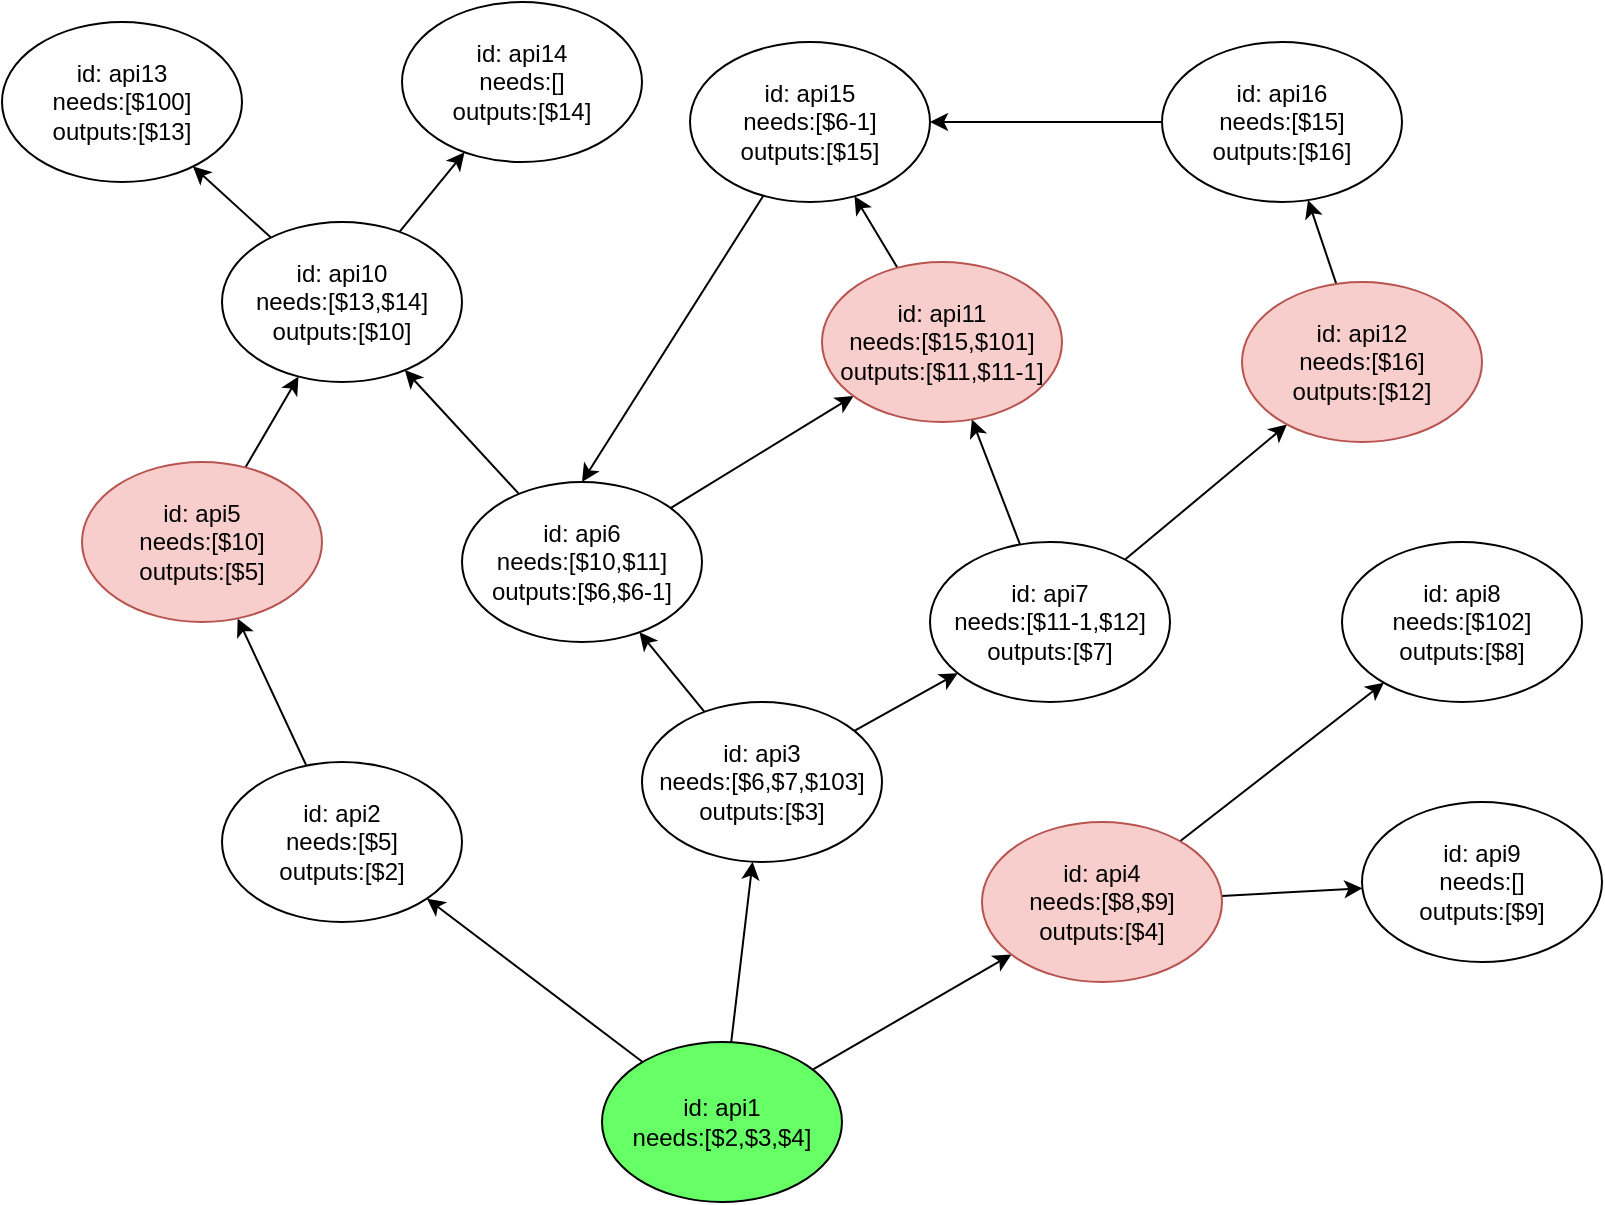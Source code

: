 <mxfile version="12.8.5" type="github">
  <diagram id="teRwakjtQcFkAFb6qM42" name="Page-1">
    <mxGraphModel dx="1035" dy="596" grid="1" gridSize="10" guides="1" tooltips="1" connect="1" arrows="1" fold="1" page="1" pageScale="1" pageWidth="827" pageHeight="1169" math="0" shadow="0">
      <root>
        <mxCell id="0" />
        <mxCell id="1" parent="0" />
        <mxCell id="fduMmqAsec186wPbh8oE-9" style="rounded=0;orthogonalLoop=1;jettySize=auto;html=1;entryX=1;entryY=1;entryDx=0;entryDy=0;" parent="1" source="fduMmqAsec186wPbh8oE-5" target="fduMmqAsec186wPbh8oE-6" edge="1">
          <mxGeometry relative="1" as="geometry" />
        </mxCell>
        <mxCell id="fduMmqAsec186wPbh8oE-11" style="edgeStyle=none;rounded=0;orthogonalLoop=1;jettySize=auto;html=1;" parent="1" source="fduMmqAsec186wPbh8oE-5" target="fduMmqAsec186wPbh8oE-7" edge="1">
          <mxGeometry relative="1" as="geometry" />
        </mxCell>
        <mxCell id="fduMmqAsec186wPbh8oE-12" style="edgeStyle=none;rounded=0;orthogonalLoop=1;jettySize=auto;html=1;" parent="1" source="fduMmqAsec186wPbh8oE-5" target="fduMmqAsec186wPbh8oE-10" edge="1">
          <mxGeometry relative="1" as="geometry" />
        </mxCell>
        <mxCell id="fduMmqAsec186wPbh8oE-5" value="id: api1&lt;br&gt;needs:[$2,$3,$4]" style="ellipse;whiteSpace=wrap;html=1;fillColor=#66FF66;" parent="1" vertex="1">
          <mxGeometry x="310" y="530" width="120" height="80" as="geometry" />
        </mxCell>
        <mxCell id="fduMmqAsec186wPbh8oE-14" style="edgeStyle=none;rounded=0;orthogonalLoop=1;jettySize=auto;html=1;" parent="1" source="fduMmqAsec186wPbh8oE-6" target="fduMmqAsec186wPbh8oE-13" edge="1">
          <mxGeometry relative="1" as="geometry" />
        </mxCell>
        <mxCell id="fduMmqAsec186wPbh8oE-6" value="id: api2&lt;br&gt;&lt;div&gt;needs:[$5]&lt;br&gt;outputs:[$2]&lt;br&gt;&lt;/div&gt;" style="ellipse;whiteSpace=wrap;html=1;" parent="1" vertex="1">
          <mxGeometry x="120" y="390" width="120" height="80" as="geometry" />
        </mxCell>
        <mxCell id="fduMmqAsec186wPbh8oE-28" style="edgeStyle=none;rounded=0;orthogonalLoop=1;jettySize=auto;html=1;" parent="1" source="fduMmqAsec186wPbh8oE-7" target="fduMmqAsec186wPbh8oE-15" edge="1">
          <mxGeometry relative="1" as="geometry" />
        </mxCell>
        <mxCell id="fduMmqAsec186wPbh8oE-38" style="edgeStyle=none;rounded=0;orthogonalLoop=1;jettySize=auto;html=1;" parent="1" source="fduMmqAsec186wPbh8oE-7" target="fduMmqAsec186wPbh8oE-17" edge="1">
          <mxGeometry relative="1" as="geometry" />
        </mxCell>
        <mxCell id="fduMmqAsec186wPbh8oE-7" value="id: api3&lt;br&gt;&lt;div&gt;needs:[$6,$7,$103]&lt;/div&gt;&lt;div&gt;outputs:[$3]&lt;br&gt;&lt;/div&gt;" style="ellipse;whiteSpace=wrap;html=1;" parent="1" vertex="1">
          <mxGeometry x="330" y="360" width="120" height="80" as="geometry" />
        </mxCell>
        <mxCell id="fduMmqAsec186wPbh8oE-43" style="edgeStyle=none;rounded=0;orthogonalLoop=1;jettySize=auto;html=1;" parent="1" source="fduMmqAsec186wPbh8oE-10" target="fduMmqAsec186wPbh8oE-19" edge="1">
          <mxGeometry relative="1" as="geometry" />
        </mxCell>
        <mxCell id="fduMmqAsec186wPbh8oE-44" style="edgeStyle=none;rounded=0;orthogonalLoop=1;jettySize=auto;html=1;" parent="1" source="fduMmqAsec186wPbh8oE-10" target="fduMmqAsec186wPbh8oE-18" edge="1">
          <mxGeometry relative="1" as="geometry" />
        </mxCell>
        <mxCell id="fduMmqAsec186wPbh8oE-10" value="id: api4&lt;br&gt;&lt;div&gt;needs:[$8,$9]&lt;/div&gt;&lt;div&gt;outputs:[$4]&lt;br&gt;&lt;/div&gt;" style="ellipse;whiteSpace=wrap;html=1;fillColor=#f8cecc;strokeColor=#b85450;" parent="1" vertex="1">
          <mxGeometry x="500" y="420" width="120" height="80" as="geometry" />
        </mxCell>
        <mxCell id="fduMmqAsec186wPbh8oE-30" style="edgeStyle=none;rounded=0;orthogonalLoop=1;jettySize=auto;html=1;" parent="1" source="fduMmqAsec186wPbh8oE-13" target="fduMmqAsec186wPbh8oE-20" edge="1">
          <mxGeometry relative="1" as="geometry" />
        </mxCell>
        <mxCell id="fduMmqAsec186wPbh8oE-13" value="id: api5&lt;br&gt;&lt;div&gt;needs:[$10]&lt;br&gt;outputs:[$5]&lt;br&gt;&lt;/div&gt;" style="ellipse;whiteSpace=wrap;html=1;fillColor=#f8cecc;strokeColor=#b85450;" parent="1" vertex="1">
          <mxGeometry x="50" y="240" width="120" height="80" as="geometry" />
        </mxCell>
        <mxCell id="fduMmqAsec186wPbh8oE-29" style="edgeStyle=none;rounded=0;orthogonalLoop=1;jettySize=auto;html=1;" parent="1" source="fduMmqAsec186wPbh8oE-15" target="fduMmqAsec186wPbh8oE-20" edge="1">
          <mxGeometry relative="1" as="geometry" />
        </mxCell>
        <mxCell id="fduMmqAsec186wPbh8oE-35" style="edgeStyle=none;rounded=0;orthogonalLoop=1;jettySize=auto;html=1;" parent="1" source="fduMmqAsec186wPbh8oE-15" target="fduMmqAsec186wPbh8oE-26" edge="1">
          <mxGeometry relative="1" as="geometry" />
        </mxCell>
        <mxCell id="fduMmqAsec186wPbh8oE-15" value="id: api6&lt;br&gt;&lt;div&gt;needs:[$10,$11]&lt;/div&gt;&lt;div&gt;outputs:[$6,$6-1]&lt;br&gt;&lt;/div&gt;" style="ellipse;whiteSpace=wrap;html=1;" parent="1" vertex="1">
          <mxGeometry x="240" y="250" width="120" height="80" as="geometry" />
        </mxCell>
        <mxCell id="fduMmqAsec186wPbh8oE-39" style="edgeStyle=none;rounded=0;orthogonalLoop=1;jettySize=auto;html=1;" parent="1" source="fduMmqAsec186wPbh8oE-17" target="fduMmqAsec186wPbh8oE-26" edge="1">
          <mxGeometry relative="1" as="geometry" />
        </mxCell>
        <mxCell id="fduMmqAsec186wPbh8oE-40" style="edgeStyle=none;rounded=0;orthogonalLoop=1;jettySize=auto;html=1;" parent="1" source="fduMmqAsec186wPbh8oE-17" target="fduMmqAsec186wPbh8oE-24" edge="1">
          <mxGeometry relative="1" as="geometry" />
        </mxCell>
        <mxCell id="fduMmqAsec186wPbh8oE-17" value="id: api7&lt;br&gt;&lt;div&gt;needs:[$11-1,$12]&lt;/div&gt;&lt;div&gt;outputs:[$7]&lt;br&gt;&lt;/div&gt;" style="ellipse;whiteSpace=wrap;html=1;" parent="1" vertex="1">
          <mxGeometry x="474" y="280" width="120" height="80" as="geometry" />
        </mxCell>
        <mxCell id="fduMmqAsec186wPbh8oE-18" value="id: api8&lt;br&gt;&lt;div&gt;needs:[$102]&lt;/div&gt;&lt;div&gt;outputs:[$8]&lt;br&gt;&lt;/div&gt;" style="ellipse;whiteSpace=wrap;html=1;" parent="1" vertex="1">
          <mxGeometry x="680" y="280" width="120" height="80" as="geometry" />
        </mxCell>
        <mxCell id="fduMmqAsec186wPbh8oE-19" value="id: api9&lt;br&gt;&lt;div&gt;needs:[]&lt;/div&gt;&lt;div&gt;outputs:[$9]&lt;br&gt;&lt;/div&gt;" style="ellipse;whiteSpace=wrap;html=1;" parent="1" vertex="1">
          <mxGeometry x="690" y="410" width="120" height="80" as="geometry" />
        </mxCell>
        <mxCell id="fduMmqAsec186wPbh8oE-31" style="edgeStyle=none;rounded=0;orthogonalLoop=1;jettySize=auto;html=1;" parent="1" source="fduMmqAsec186wPbh8oE-20" target="fduMmqAsec186wPbh8oE-21" edge="1">
          <mxGeometry relative="1" as="geometry" />
        </mxCell>
        <mxCell id="fduMmqAsec186wPbh8oE-34" style="edgeStyle=none;rounded=0;orthogonalLoop=1;jettySize=auto;html=1;" parent="1" source="fduMmqAsec186wPbh8oE-20" target="fduMmqAsec186wPbh8oE-23" edge="1">
          <mxGeometry relative="1" as="geometry" />
        </mxCell>
        <mxCell id="fduMmqAsec186wPbh8oE-20" value="id: api10&lt;br&gt;&lt;div&gt;needs:[$13,$14]&lt;/div&gt;&lt;div&gt;outputs:[$10]&lt;br&gt;&lt;/div&gt;" style="ellipse;whiteSpace=wrap;html=1;" parent="1" vertex="1">
          <mxGeometry x="120" y="120" width="120" height="80" as="geometry" />
        </mxCell>
        <mxCell id="fduMmqAsec186wPbh8oE-21" value="id: api13&lt;br&gt;&lt;div&gt;needs:[$100]&lt;/div&gt;&lt;div&gt;outputs:[$13]&lt;br&gt;&lt;/div&gt;" style="ellipse;whiteSpace=wrap;html=1;" parent="1" vertex="1">
          <mxGeometry x="10" y="20" width="120" height="80" as="geometry" />
        </mxCell>
        <mxCell id="fduMmqAsec186wPbh8oE-23" value="id: api14&lt;br&gt;&lt;div&gt;needs:[]&lt;/div&gt;&lt;div&gt;outputs:[$14]&lt;br&gt;&lt;/div&gt;" style="ellipse;whiteSpace=wrap;html=1;" parent="1" vertex="1">
          <mxGeometry x="210" y="10" width="120" height="80" as="geometry" />
        </mxCell>
        <mxCell id="fduMmqAsec186wPbh8oE-41" style="edgeStyle=none;rounded=0;orthogonalLoop=1;jettySize=auto;html=1;" parent="1" source="fduMmqAsec186wPbh8oE-24" target="fduMmqAsec186wPbh8oE-25" edge="1">
          <mxGeometry relative="1" as="geometry" />
        </mxCell>
        <mxCell id="fduMmqAsec186wPbh8oE-24" value="id: api12&lt;br&gt;&lt;div&gt;needs:[$16]&lt;/div&gt;&lt;div&gt;outputs:[$12]&lt;br&gt;&lt;/div&gt;" style="ellipse;whiteSpace=wrap;html=1;fillColor=#f8cecc;strokeColor=#b85450;" parent="1" vertex="1">
          <mxGeometry x="630" y="150" width="120" height="80" as="geometry" />
        </mxCell>
        <mxCell id="fduMmqAsec186wPbh8oE-42" style="edgeStyle=none;rounded=0;orthogonalLoop=1;jettySize=auto;html=1;" parent="1" source="fduMmqAsec186wPbh8oE-25" target="fduMmqAsec186wPbh8oE-27" edge="1">
          <mxGeometry relative="1" as="geometry" />
        </mxCell>
        <mxCell id="fduMmqAsec186wPbh8oE-25" value="id: api16&lt;br&gt;&lt;div&gt;needs:[$15]&lt;/div&gt;&lt;div&gt;outputs:[$16]&lt;br&gt;&lt;/div&gt;" style="ellipse;whiteSpace=wrap;html=1;" parent="1" vertex="1">
          <mxGeometry x="590" y="30" width="120" height="80" as="geometry" />
        </mxCell>
        <mxCell id="fduMmqAsec186wPbh8oE-36" style="edgeStyle=none;rounded=0;orthogonalLoop=1;jettySize=auto;html=1;" parent="1" source="fduMmqAsec186wPbh8oE-26" target="fduMmqAsec186wPbh8oE-27" edge="1">
          <mxGeometry relative="1" as="geometry" />
        </mxCell>
        <mxCell id="fduMmqAsec186wPbh8oE-26" value="id: api11&lt;br&gt;&lt;div&gt;needs:[$15,$101]&lt;/div&gt;&lt;div&gt;outputs:[$11,$11-1]&lt;br&gt;&lt;/div&gt;" style="ellipse;whiteSpace=wrap;html=1;fillColor=#f8cecc;strokeColor=#b85450;" parent="1" vertex="1">
          <mxGeometry x="420" y="140" width="120" height="80" as="geometry" />
        </mxCell>
        <mxCell id="fduMmqAsec186wPbh8oE-37" style="edgeStyle=none;rounded=0;orthogonalLoop=1;jettySize=auto;html=1;entryX=0.5;entryY=0;entryDx=0;entryDy=0;" parent="1" source="fduMmqAsec186wPbh8oE-27" target="fduMmqAsec186wPbh8oE-15" edge="1">
          <mxGeometry relative="1" as="geometry" />
        </mxCell>
        <mxCell id="fduMmqAsec186wPbh8oE-27" value="id: api15&lt;br&gt;&lt;div&gt;needs:[$6-1]&lt;/div&gt;&lt;div&gt;outputs:[$15]&lt;br&gt;&lt;/div&gt;" style="ellipse;whiteSpace=wrap;html=1;" parent="1" vertex="1">
          <mxGeometry x="354" y="30" width="120" height="80" as="geometry" />
        </mxCell>
      </root>
    </mxGraphModel>
  </diagram>
</mxfile>
